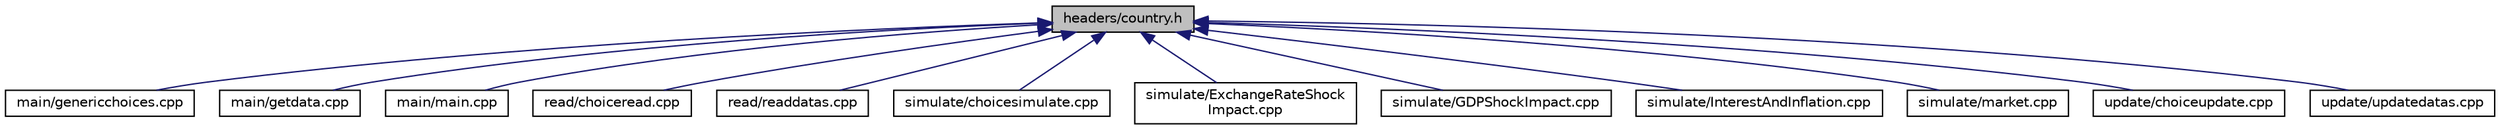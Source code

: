 digraph "headers/country.h"
{
  edge [fontname="Helvetica",fontsize="10",labelfontname="Helvetica",labelfontsize="10"];
  node [fontname="Helvetica",fontsize="10",shape=record];
  Node1 [label="headers/country.h",height=0.2,width=0.4,color="black", fillcolor="grey75", style="filled", fontcolor="black"];
  Node1 -> Node2 [dir="back",color="midnightblue",fontsize="10",style="solid",fontname="Helvetica"];
  Node2 [label="main/genericchoices.cpp",height=0.2,width=0.4,color="black", fillcolor="white", style="filled",URL="$genericchoices_8cpp.html",tooltip="includes functions that let the user choose between options, for choices which are made repeateadly o..."];
  Node1 -> Node3 [dir="back",color="midnightblue",fontsize="10",style="solid",fontname="Helvetica"];
  Node3 [label="main/getdata.cpp",height=0.2,width=0.4,color="black", fillcolor="white", style="filled",URL="$getdata_8cpp.html",tooltip="gets data about countries from the excel (.xlsx) file and attributes the values to type country varia..."];
  Node1 -> Node4 [dir="back",color="midnightblue",fontsize="10",style="solid",fontname="Helvetica"];
  Node4 [label="main/main.cpp",height=0.2,width=0.4,color="black", fillcolor="white", style="filled",URL="$main_8cpp.html",tooltip="Choices: 1.Read 2.Update 3.Simulate 4.Exit. "];
  Node1 -> Node5 [dir="back",color="midnightblue",fontsize="10",style="solid",fontname="Helvetica"];
  Node5 [label="read/choiceread.cpp",height=0.2,width=0.4,color="black", fillcolor="white", style="filled",URL="$choiceread_8cpp.html",tooltip="lets the user choose what type of data he wants to read "];
  Node1 -> Node6 [dir="back",color="midnightblue",fontsize="10",style="solid",fontname="Helvetica"];
  Node6 [label="read/readdatas.cpp",height=0.2,width=0.4,color="black", fillcolor="white", style="filled",URL="$readdatas_8cpp.html",tooltip="contains all functions that read data from excel file "];
  Node1 -> Node7 [dir="back",color="midnightblue",fontsize="10",style="solid",fontname="Helvetica"];
  Node7 [label="simulate/choicesimulate.cpp",height=0.2,width=0.4,color="black", fillcolor="white", style="filled",URL="$choicesimulate_8cpp.html",tooltip="give the users the options for simulation "];
  Node1 -> Node8 [dir="back",color="midnightblue",fontsize="10",style="solid",fontname="Helvetica"];
  Node8 [label="simulate/ExchangeRateShock\lImpact.cpp",height=0.2,width=0.4,color="black", fillcolor="white", style="filled",URL="$_exchange_rate_shock_impact_8cpp.html",tooltip="Defines the ExchangeRateShockImpact function. "];
  Node1 -> Node9 [dir="back",color="midnightblue",fontsize="10",style="solid",fontname="Helvetica"];
  Node9 [label="simulate/GDPShockImpact.cpp",height=0.2,width=0.4,color="black", fillcolor="white", style="filled",URL="$_g_d_p_shock_impact_8cpp.html",tooltip="Defines the function GDPShockImpact. "];
  Node1 -> Node10 [dir="back",color="midnightblue",fontsize="10",style="solid",fontname="Helvetica"];
  Node10 [label="simulate/InterestAndInflation.cpp",height=0.2,width=0.4,color="black", fillcolor="white", style="filled",URL="$_interest_and_inflation_8cpp.html",tooltip="Defines the InterestRateShockImpact and InflationRateShockImpact functions. "];
  Node1 -> Node11 [dir="back",color="midnightblue",fontsize="10",style="solid",fontname="Helvetica"];
  Node11 [label="simulate/market.cpp",height=0.2,width=0.4,color="black", fillcolor="white", style="filled",URL="$market_8cpp.html",tooltip="Define the ProductionShock function. "];
  Node1 -> Node12 [dir="back",color="midnightblue",fontsize="10",style="solid",fontname="Helvetica"];
  Node12 [label="update/choiceupdate.cpp",height=0.2,width=0.4,color="black", fillcolor="white", style="filled",URL="$choiceupdate_8cpp.html",tooltip="enables the user to choose what data he wants to update "];
  Node1 -> Node13 [dir="back",color="midnightblue",fontsize="10",style="solid",fontname="Helvetica"];
  Node13 [label="update/updatedatas.cpp",height=0.2,width=0.4,color="black", fillcolor="white", style="filled",URL="$updatedatas_8cpp.html",tooltip="modify type country variable AND excel file with new data "];
}
